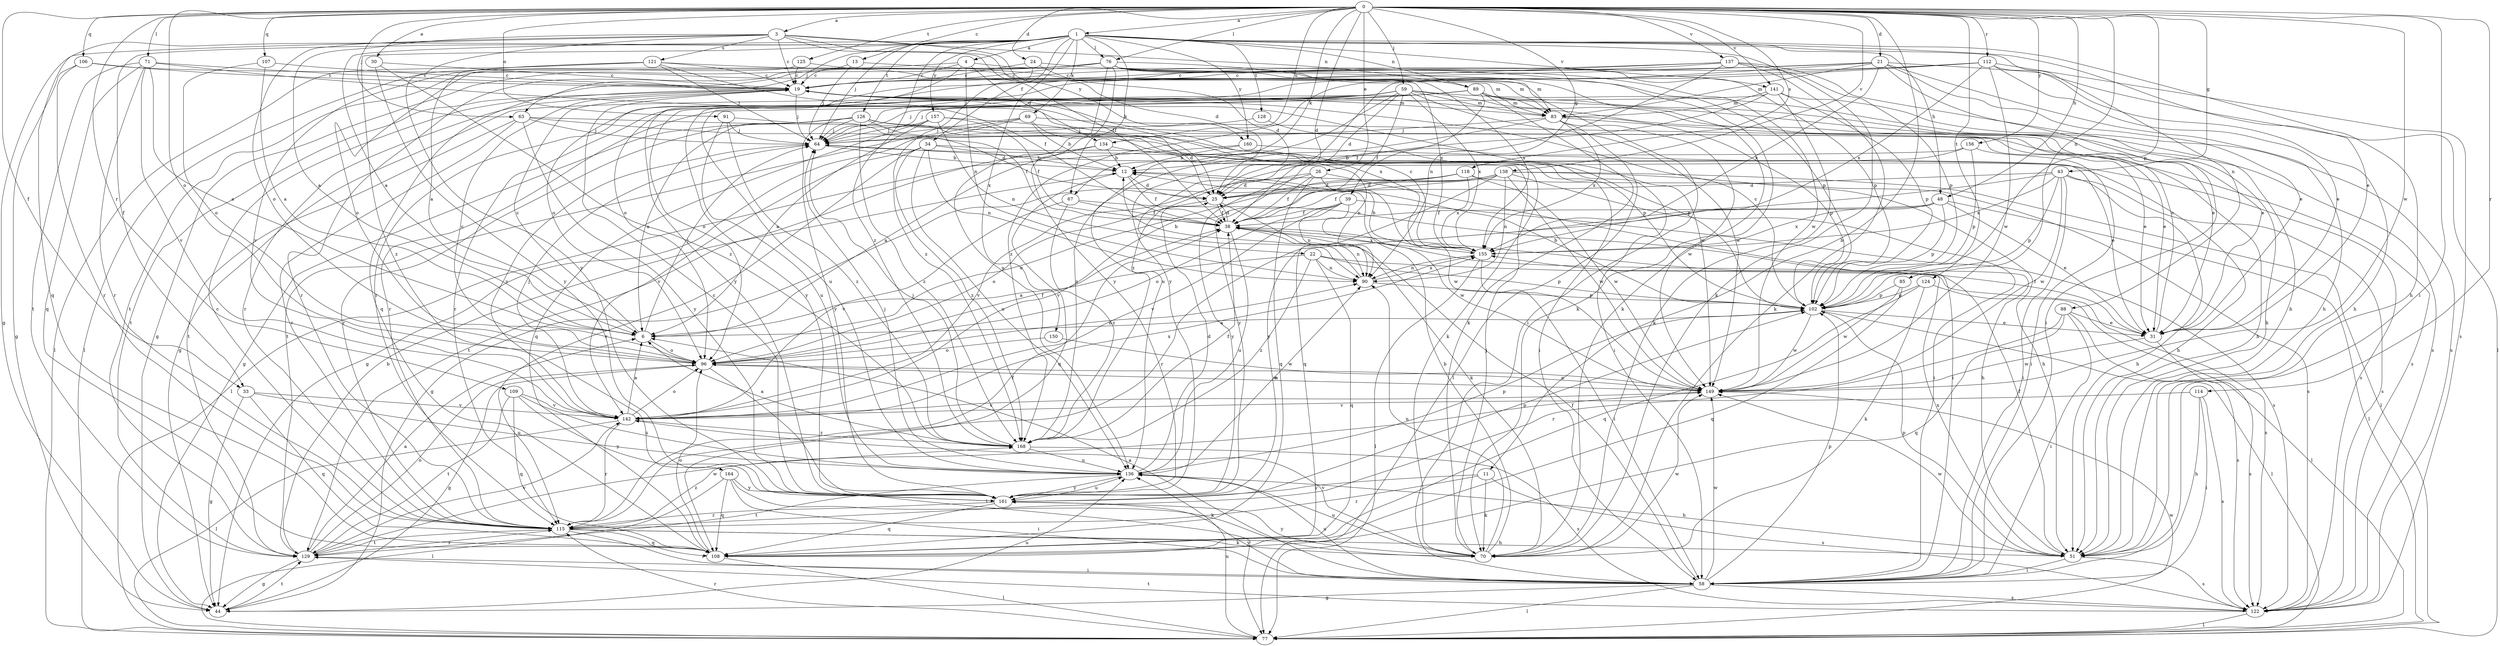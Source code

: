strict digraph  {
0;
1;
3;
4;
6;
11;
12;
13;
19;
21;
22;
24;
25;
26;
30;
31;
33;
34;
38;
39;
43;
44;
48;
51;
58;
59;
63;
64;
67;
69;
70;
71;
76;
77;
83;
85;
88;
89;
90;
91;
96;
102;
106;
107;
108;
109;
112;
114;
115;
118;
121;
122;
124;
125;
126;
128;
129;
134;
136;
137;
138;
141;
142;
149;
150;
155;
156;
157;
160;
161;
164;
168;
0 -> 1  [label=a];
0 -> 3  [label=a];
0 -> 11  [label=b];
0 -> 13  [label=c];
0 -> 21  [label=d];
0 -> 22  [label=d];
0 -> 24  [label=d];
0 -> 26  [label=e];
0 -> 30  [label=e];
0 -> 33  [label=f];
0 -> 39  [label=g];
0 -> 43  [label=g];
0 -> 48  [label=h];
0 -> 58  [label=i];
0 -> 59  [label=j];
0 -> 63  [label=j];
0 -> 67  [label=k];
0 -> 71  [label=l];
0 -> 76  [label=l];
0 -> 85  [label=n];
0 -> 91  [label=o];
0 -> 96  [label=o];
0 -> 102  [label=p];
0 -> 106  [label=q];
0 -> 107  [label=q];
0 -> 109  [label=r];
0 -> 112  [label=r];
0 -> 114  [label=r];
0 -> 118  [label=s];
0 -> 124  [label=t];
0 -> 125  [label=t];
0 -> 134  [label=u];
0 -> 137  [label=v];
0 -> 138  [label=v];
0 -> 141  [label=v];
0 -> 149  [label=w];
0 -> 156  [label=y];
1 -> 4  [label=a];
1 -> 6  [label=a];
1 -> 31  [label=e];
1 -> 33  [label=f];
1 -> 34  [label=f];
1 -> 44  [label=g];
1 -> 48  [label=h];
1 -> 51  [label=h];
1 -> 63  [label=j];
1 -> 64  [label=j];
1 -> 67  [label=k];
1 -> 69  [label=k];
1 -> 70  [label=k];
1 -> 76  [label=l];
1 -> 88  [label=n];
1 -> 89  [label=n];
1 -> 126  [label=t];
1 -> 128  [label=t];
1 -> 141  [label=v];
1 -> 150  [label=x];
1 -> 157  [label=y];
1 -> 160  [label=y];
1 -> 164  [label=z];
1 -> 168  [label=z];
3 -> 6  [label=a];
3 -> 19  [label=c];
3 -> 25  [label=d];
3 -> 38  [label=f];
3 -> 89  [label=n];
3 -> 96  [label=o];
3 -> 108  [label=q];
3 -> 121  [label=s];
3 -> 160  [label=y];
3 -> 161  [label=y];
4 -> 19  [label=c];
4 -> 70  [label=k];
4 -> 77  [label=l];
4 -> 90  [label=n];
4 -> 134  [label=u];
4 -> 161  [label=y];
6 -> 19  [label=c];
6 -> 64  [label=j];
6 -> 96  [label=o];
11 -> 70  [label=k];
11 -> 115  [label=r];
11 -> 122  [label=s];
11 -> 161  [label=y];
12 -> 25  [label=d];
12 -> 38  [label=f];
12 -> 108  [label=q];
13 -> 19  [label=c];
13 -> 58  [label=i];
13 -> 64  [label=j];
19 -> 64  [label=j];
19 -> 83  [label=m];
19 -> 115  [label=r];
19 -> 129  [label=t];
19 -> 149  [label=w];
19 -> 155  [label=x];
21 -> 19  [label=c];
21 -> 31  [label=e];
21 -> 51  [label=h];
21 -> 58  [label=i];
21 -> 77  [label=l];
21 -> 83  [label=m];
21 -> 115  [label=r];
21 -> 155  [label=x];
21 -> 161  [label=y];
22 -> 6  [label=a];
22 -> 90  [label=n];
22 -> 102  [label=p];
22 -> 108  [label=q];
22 -> 122  [label=s];
22 -> 168  [label=z];
24 -> 19  [label=c];
24 -> 25  [label=d];
24 -> 102  [label=p];
24 -> 168  [label=z];
25 -> 38  [label=f];
25 -> 70  [label=k];
25 -> 96  [label=o];
26 -> 25  [label=d];
26 -> 38  [label=f];
26 -> 58  [label=i];
26 -> 108  [label=q];
26 -> 149  [label=w];
26 -> 161  [label=y];
30 -> 19  [label=c];
30 -> 161  [label=y];
30 -> 168  [label=z];
31 -> 19  [label=c];
31 -> 38  [label=f];
31 -> 122  [label=s];
31 -> 149  [label=w];
33 -> 44  [label=g];
33 -> 108  [label=q];
33 -> 136  [label=u];
33 -> 142  [label=v];
34 -> 12  [label=b];
34 -> 51  [label=h];
34 -> 90  [label=n];
34 -> 115  [label=r];
34 -> 136  [label=u];
34 -> 142  [label=v];
34 -> 168  [label=z];
38 -> 25  [label=d];
38 -> 90  [label=n];
38 -> 136  [label=u];
38 -> 155  [label=x];
39 -> 38  [label=f];
39 -> 90  [label=n];
39 -> 96  [label=o];
39 -> 122  [label=s];
39 -> 142  [label=v];
39 -> 149  [label=w];
43 -> 25  [label=d];
43 -> 51  [label=h];
43 -> 58  [label=i];
43 -> 102  [label=p];
43 -> 122  [label=s];
43 -> 149  [label=w];
43 -> 155  [label=x];
43 -> 161  [label=y];
44 -> 129  [label=t];
44 -> 136  [label=u];
48 -> 31  [label=e];
48 -> 38  [label=f];
48 -> 77  [label=l];
48 -> 102  [label=p];
48 -> 115  [label=r];
48 -> 155  [label=x];
51 -> 38  [label=f];
51 -> 58  [label=i];
51 -> 102  [label=p];
51 -> 122  [label=s];
51 -> 149  [label=w];
51 -> 155  [label=x];
58 -> 6  [label=a];
58 -> 38  [label=f];
58 -> 44  [label=g];
58 -> 77  [label=l];
58 -> 102  [label=p];
58 -> 122  [label=s];
58 -> 136  [label=u];
58 -> 149  [label=w];
58 -> 161  [label=y];
59 -> 25  [label=d];
59 -> 31  [label=e];
59 -> 38  [label=f];
59 -> 44  [label=g];
59 -> 64  [label=j];
59 -> 83  [label=m];
59 -> 96  [label=o];
59 -> 115  [label=r];
59 -> 122  [label=s];
59 -> 136  [label=u];
59 -> 149  [label=w];
59 -> 155  [label=x];
63 -> 25  [label=d];
63 -> 31  [label=e];
63 -> 64  [label=j];
63 -> 115  [label=r];
63 -> 129  [label=t];
63 -> 161  [label=y];
64 -> 12  [label=b];
64 -> 122  [label=s];
64 -> 142  [label=v];
67 -> 38  [label=f];
67 -> 51  [label=h];
67 -> 142  [label=v];
67 -> 168  [label=z];
69 -> 12  [label=b];
69 -> 25  [label=d];
69 -> 44  [label=g];
69 -> 51  [label=h];
69 -> 64  [label=j];
69 -> 129  [label=t];
70 -> 12  [label=b];
70 -> 64  [label=j];
70 -> 90  [label=n];
70 -> 136  [label=u];
70 -> 142  [label=v];
70 -> 149  [label=w];
70 -> 161  [label=y];
71 -> 6  [label=a];
71 -> 19  [label=c];
71 -> 25  [label=d];
71 -> 108  [label=q];
71 -> 115  [label=r];
71 -> 129  [label=t];
71 -> 142  [label=v];
76 -> 19  [label=c];
76 -> 44  [label=g];
76 -> 70  [label=k];
76 -> 83  [label=m];
76 -> 102  [label=p];
76 -> 108  [label=q];
76 -> 115  [label=r];
76 -> 129  [label=t];
76 -> 136  [label=u];
76 -> 149  [label=w];
76 -> 155  [label=x];
76 -> 161  [label=y];
77 -> 115  [label=r];
77 -> 136  [label=u];
77 -> 149  [label=w];
83 -> 31  [label=e];
83 -> 64  [label=j];
83 -> 77  [label=l];
83 -> 102  [label=p];
83 -> 149  [label=w];
83 -> 155  [label=x];
83 -> 168  [label=z];
85 -> 102  [label=p];
85 -> 108  [label=q];
85 -> 149  [label=w];
88 -> 31  [label=e];
88 -> 58  [label=i];
88 -> 108  [label=q];
88 -> 115  [label=r];
88 -> 122  [label=s];
89 -> 31  [label=e];
89 -> 38  [label=f];
89 -> 51  [label=h];
89 -> 64  [label=j];
89 -> 70  [label=k];
89 -> 83  [label=m];
89 -> 136  [label=u];
89 -> 161  [label=y];
90 -> 12  [label=b];
90 -> 102  [label=p];
90 -> 155  [label=x];
91 -> 38  [label=f];
91 -> 64  [label=j];
91 -> 136  [label=u];
91 -> 168  [label=z];
96 -> 19  [label=c];
96 -> 38  [label=f];
96 -> 44  [label=g];
96 -> 77  [label=l];
96 -> 90  [label=n];
96 -> 149  [label=w];
102 -> 6  [label=a];
102 -> 12  [label=b];
102 -> 19  [label=c];
102 -> 31  [label=e];
102 -> 77  [label=l];
102 -> 149  [label=w];
106 -> 19  [label=c];
106 -> 44  [label=g];
106 -> 83  [label=m];
106 -> 115  [label=r];
107 -> 6  [label=a];
107 -> 19  [label=c];
107 -> 96  [label=o];
108 -> 77  [label=l];
108 -> 96  [label=o];
109 -> 108  [label=q];
109 -> 129  [label=t];
109 -> 136  [label=u];
109 -> 142  [label=v];
109 -> 161  [label=y];
112 -> 19  [label=c];
112 -> 31  [label=e];
112 -> 51  [label=h];
112 -> 96  [label=o];
112 -> 122  [label=s];
112 -> 149  [label=w];
112 -> 155  [label=x];
112 -> 168  [label=z];
114 -> 51  [label=h];
114 -> 58  [label=i];
114 -> 122  [label=s];
114 -> 142  [label=v];
115 -> 19  [label=c];
115 -> 38  [label=f];
115 -> 51  [label=h];
115 -> 58  [label=i];
115 -> 70  [label=k];
115 -> 108  [label=q];
115 -> 129  [label=t];
115 -> 168  [label=z];
118 -> 25  [label=d];
118 -> 96  [label=o];
118 -> 122  [label=s];
118 -> 142  [label=v];
118 -> 149  [label=w];
118 -> 155  [label=x];
121 -> 6  [label=a];
121 -> 19  [label=c];
121 -> 38  [label=f];
121 -> 64  [label=j];
121 -> 77  [label=l];
121 -> 83  [label=m];
121 -> 142  [label=v];
122 -> 77  [label=l];
122 -> 129  [label=t];
124 -> 70  [label=k];
124 -> 77  [label=l];
124 -> 102  [label=p];
124 -> 108  [label=q];
125 -> 19  [label=c];
125 -> 96  [label=o];
125 -> 155  [label=x];
126 -> 6  [label=a];
126 -> 44  [label=g];
126 -> 58  [label=i];
126 -> 64  [label=j];
126 -> 70  [label=k];
126 -> 102  [label=p];
126 -> 115  [label=r];
126 -> 122  [label=s];
126 -> 161  [label=y];
126 -> 168  [label=z];
128 -> 58  [label=i];
128 -> 64  [label=j];
129 -> 6  [label=a];
129 -> 12  [label=b];
129 -> 44  [label=g];
129 -> 58  [label=i];
129 -> 96  [label=o];
129 -> 115  [label=r];
129 -> 142  [label=v];
129 -> 149  [label=w];
134 -> 6  [label=a];
134 -> 12  [label=b];
134 -> 90  [label=n];
134 -> 129  [label=t];
136 -> 25  [label=d];
136 -> 51  [label=h];
136 -> 64  [label=j];
136 -> 90  [label=n];
136 -> 102  [label=p];
136 -> 129  [label=t];
136 -> 161  [label=y];
137 -> 19  [label=c];
137 -> 51  [label=h];
137 -> 64  [label=j];
137 -> 70  [label=k];
137 -> 90  [label=n];
137 -> 96  [label=o];
137 -> 102  [label=p];
138 -> 25  [label=d];
138 -> 38  [label=f];
138 -> 44  [label=g];
138 -> 51  [label=h];
138 -> 58  [label=i];
138 -> 77  [label=l];
138 -> 90  [label=n];
138 -> 108  [label=q];
138 -> 142  [label=v];
138 -> 149  [label=w];
141 -> 70  [label=k];
141 -> 83  [label=m];
141 -> 102  [label=p];
141 -> 115  [label=r];
141 -> 122  [label=s];
141 -> 168  [label=z];
142 -> 6  [label=a];
142 -> 64  [label=j];
142 -> 77  [label=l];
142 -> 96  [label=o];
142 -> 115  [label=r];
142 -> 155  [label=x];
142 -> 168  [label=z];
149 -> 96  [label=o];
149 -> 142  [label=v];
150 -> 96  [label=o];
150 -> 149  [label=w];
155 -> 12  [label=b];
155 -> 19  [label=c];
155 -> 58  [label=i];
155 -> 77  [label=l];
155 -> 90  [label=n];
156 -> 12  [label=b];
156 -> 58  [label=i];
156 -> 102  [label=p];
156 -> 161  [label=y];
157 -> 6  [label=a];
157 -> 38  [label=f];
157 -> 64  [label=j];
157 -> 90  [label=n];
157 -> 102  [label=p];
157 -> 108  [label=q];
160 -> 12  [label=b];
160 -> 31  [label=e];
160 -> 77  [label=l];
161 -> 19  [label=c];
161 -> 102  [label=p];
161 -> 108  [label=q];
161 -> 115  [label=r];
161 -> 136  [label=u];
164 -> 58  [label=i];
164 -> 70  [label=k];
164 -> 77  [label=l];
164 -> 108  [label=q];
164 -> 161  [label=y];
168 -> 6  [label=a];
168 -> 38  [label=f];
168 -> 64  [label=j];
168 -> 122  [label=s];
168 -> 136  [label=u];
}
